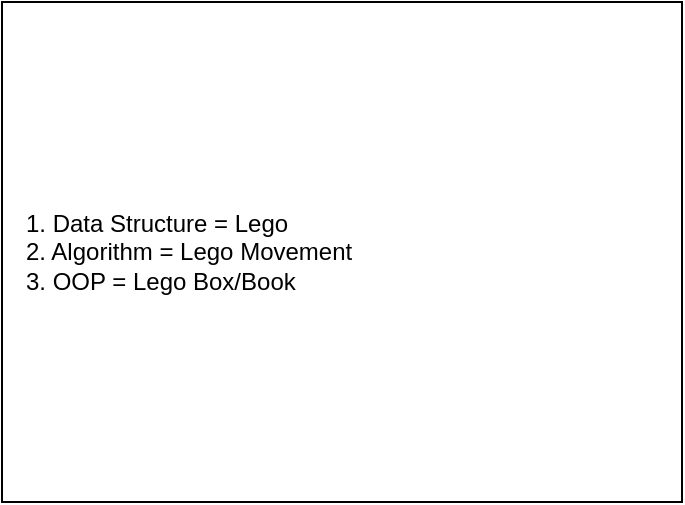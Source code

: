 <mxfile version="17.4.5" type="github">
  <diagram id="67j06cLxggMQufGaIejV" name="Page-1">
    <mxGraphModel dx="573" dy="802" grid="1" gridSize="10" guides="1" tooltips="1" connect="1" arrows="1" fold="1" page="1" pageScale="1" pageWidth="850" pageHeight="1100" math="0" shadow="0">
      <root>
        <mxCell id="0" />
        <mxCell id="1" parent="0" />
        <mxCell id="T8sv7CKZk1CtsvMwR87g-1" value="1. Data Structure = Lego&lt;br&gt;2. Algorithm = Lego Movement&lt;br&gt;3. OOP = Lego Box/Book" style="rounded=0;whiteSpace=wrap;html=1;align=left;spacingLeft=10;" vertex="1" parent="1">
          <mxGeometry x="60" y="180" width="340" height="250" as="geometry" />
        </mxCell>
      </root>
    </mxGraphModel>
  </diagram>
</mxfile>

